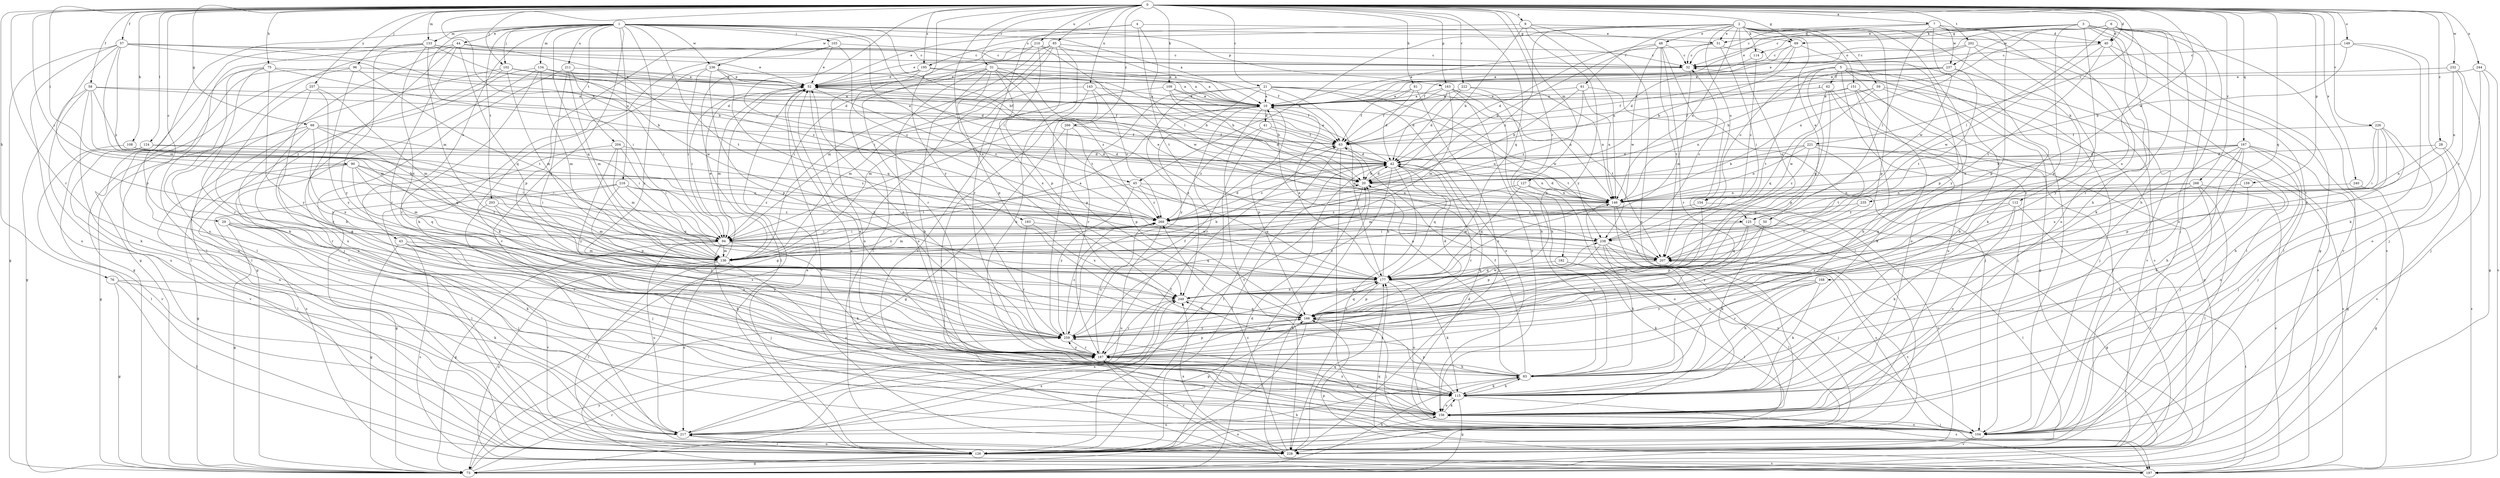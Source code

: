strict digraph  {
0;
1;
2;
3;
4;
5;
6;
7;
9;
10;
20;
21;
28;
29;
31;
32;
40;
41;
42;
43;
44;
45;
48;
50;
51;
52;
57;
58;
59;
61;
62;
63;
68;
69;
73;
75;
76;
81;
83;
85;
90;
94;
96;
102;
103;
104;
108;
109;
112;
114;
115;
124;
125;
126;
127;
133;
134;
136;
143;
146;
149;
151;
154;
156;
159;
163;
166;
167;
168;
177;
182;
183;
187;
195;
197;
202;
203;
204;
207;
210;
211;
216;
217;
221;
222;
226;
228;
232;
235;
236;
237;
238;
240;
244;
249;
257;
259;
266;
268;
269;
0 -> 7  [label=a];
0 -> 9  [label=a];
0 -> 20  [label=b];
0 -> 21  [label=c];
0 -> 28  [label=c];
0 -> 29  [label=c];
0 -> 31  [label=c];
0 -> 40  [label=d];
0 -> 57  [label=f];
0 -> 58  [label=f];
0 -> 68  [label=g];
0 -> 69  [label=g];
0 -> 75  [label=h];
0 -> 76  [label=h];
0 -> 81  [label=h];
0 -> 85  [label=i];
0 -> 90  [label=i];
0 -> 94  [label=i];
0 -> 96  [label=j];
0 -> 102  [label=j];
0 -> 108  [label=k];
0 -> 109  [label=k];
0 -> 124  [label=l];
0 -> 127  [label=m];
0 -> 133  [label=m];
0 -> 143  [label=n];
0 -> 149  [label=o];
0 -> 159  [label=p];
0 -> 163  [label=p];
0 -> 167  [label=q];
0 -> 168  [label=q];
0 -> 177  [label=q];
0 -> 182  [label=r];
0 -> 183  [label=r];
0 -> 187  [label=r];
0 -> 195  [label=s];
0 -> 202  [label=t];
0 -> 210  [label=u];
0 -> 221  [label=v];
0 -> 222  [label=v];
0 -> 226  [label=v];
0 -> 232  [label=w];
0 -> 235  [label=w];
0 -> 240  [label=x];
0 -> 244  [label=x];
0 -> 249  [label=x];
0 -> 257  [label=y];
0 -> 259  [label=y];
0 -> 266  [label=z];
0 -> 268  [label=z];
1 -> 10  [label=a];
1 -> 20  [label=b];
1 -> 43  [label=e];
1 -> 44  [label=e];
1 -> 45  [label=e];
1 -> 69  [label=g];
1 -> 102  [label=j];
1 -> 103  [label=j];
1 -> 125  [label=l];
1 -> 133  [label=m];
1 -> 134  [label=m];
1 -> 136  [label=m];
1 -> 163  [label=p];
1 -> 177  [label=q];
1 -> 203  [label=t];
1 -> 204  [label=t];
1 -> 207  [label=t];
1 -> 211  [label=u];
1 -> 216  [label=u];
1 -> 217  [label=u];
1 -> 228  [label=v];
1 -> 236  [label=w];
1 -> 259  [label=y];
2 -> 45  [label=e];
2 -> 48  [label=e];
2 -> 50  [label=e];
2 -> 51  [label=e];
2 -> 59  [label=f];
2 -> 61  [label=f];
2 -> 104  [label=j];
2 -> 112  [label=k];
2 -> 114  [label=k];
2 -> 146  [label=n];
2 -> 151  [label=o];
2 -> 154  [label=o];
2 -> 166  [label=p];
2 -> 177  [label=q];
2 -> 195  [label=s];
2 -> 259  [label=y];
2 -> 269  [label=z];
3 -> 32  [label=c];
3 -> 51  [label=e];
3 -> 69  [label=g];
3 -> 73  [label=g];
3 -> 83  [label=h];
3 -> 104  [label=j];
3 -> 114  [label=k];
3 -> 115  [label=k];
3 -> 166  [label=p];
3 -> 187  [label=r];
3 -> 197  [label=s];
4 -> 51  [label=e];
4 -> 125  [label=l];
4 -> 187  [label=r];
4 -> 207  [label=t];
4 -> 236  [label=w];
5 -> 62  [label=f];
5 -> 73  [label=g];
5 -> 104  [label=j];
5 -> 154  [label=o];
5 -> 156  [label=o];
5 -> 177  [label=q];
5 -> 207  [label=t];
5 -> 217  [label=u];
5 -> 228  [label=v];
6 -> 10  [label=a];
6 -> 40  [label=d];
6 -> 63  [label=f];
6 -> 83  [label=h];
6 -> 125  [label=l];
6 -> 156  [label=o];
6 -> 187  [label=r];
6 -> 237  [label=w];
6 -> 249  [label=x];
7 -> 32  [label=c];
7 -> 40  [label=d];
7 -> 52  [label=e];
7 -> 125  [label=l];
7 -> 156  [label=o];
7 -> 166  [label=p];
7 -> 237  [label=w];
7 -> 238  [label=w];
9 -> 20  [label=b];
9 -> 40  [label=d];
9 -> 52  [label=e];
9 -> 146  [label=n];
9 -> 156  [label=o];
9 -> 259  [label=y];
10 -> 41  [label=d];
10 -> 94  [label=i];
10 -> 166  [label=p];
10 -> 187  [label=r];
10 -> 207  [label=t];
10 -> 228  [label=v];
20 -> 42  [label=d];
20 -> 73  [label=g];
20 -> 146  [label=n];
21 -> 10  [label=a];
21 -> 156  [label=o];
21 -> 177  [label=q];
21 -> 187  [label=r];
21 -> 207  [label=t];
21 -> 238  [label=w];
21 -> 249  [label=x];
21 -> 259  [label=y];
28 -> 42  [label=d];
28 -> 146  [label=n];
28 -> 197  [label=s];
28 -> 228  [label=v];
29 -> 73  [label=g];
29 -> 94  [label=i];
29 -> 104  [label=j];
29 -> 115  [label=k];
29 -> 187  [label=r];
31 -> 10  [label=a];
31 -> 20  [label=b];
31 -> 52  [label=e];
31 -> 94  [label=i];
31 -> 115  [label=k];
31 -> 156  [label=o];
31 -> 166  [label=p];
31 -> 207  [label=t];
31 -> 249  [label=x];
31 -> 269  [label=z];
32 -> 52  [label=e];
32 -> 136  [label=m];
40 -> 32  [label=c];
40 -> 126  [label=l];
40 -> 207  [label=t];
40 -> 228  [label=v];
40 -> 238  [label=w];
41 -> 63  [label=f];
41 -> 126  [label=l];
41 -> 146  [label=n];
41 -> 269  [label=z];
42 -> 20  [label=b];
42 -> 52  [label=e];
42 -> 126  [label=l];
42 -> 146  [label=n];
42 -> 177  [label=q];
42 -> 187  [label=r];
42 -> 228  [label=v];
42 -> 259  [label=y];
42 -> 269  [label=z];
43 -> 73  [label=g];
43 -> 83  [label=h];
43 -> 136  [label=m];
43 -> 197  [label=s];
43 -> 228  [label=v];
43 -> 259  [label=y];
44 -> 32  [label=c];
44 -> 126  [label=l];
44 -> 156  [label=o];
44 -> 177  [label=q];
44 -> 187  [label=r];
44 -> 217  [label=u];
44 -> 269  [label=z];
45 -> 94  [label=i];
45 -> 146  [label=n];
45 -> 177  [label=q];
45 -> 259  [label=y];
45 -> 269  [label=z];
48 -> 20  [label=b];
48 -> 32  [label=c];
48 -> 42  [label=d];
48 -> 126  [label=l];
48 -> 187  [label=r];
48 -> 207  [label=t];
48 -> 238  [label=w];
50 -> 94  [label=i];
50 -> 115  [label=k];
50 -> 166  [label=p];
51 -> 10  [label=a];
51 -> 32  [label=c];
51 -> 94  [label=i];
51 -> 115  [label=k];
52 -> 10  [label=a];
52 -> 94  [label=i];
52 -> 136  [label=m];
52 -> 197  [label=s];
52 -> 228  [label=v];
52 -> 259  [label=y];
52 -> 269  [label=z];
57 -> 20  [label=b];
57 -> 32  [label=c];
57 -> 42  [label=d];
57 -> 52  [label=e];
57 -> 73  [label=g];
57 -> 136  [label=m];
57 -> 166  [label=p];
57 -> 217  [label=u];
57 -> 269  [label=z];
58 -> 10  [label=a];
58 -> 63  [label=f];
58 -> 73  [label=g];
58 -> 115  [label=k];
58 -> 136  [label=m];
58 -> 217  [label=u];
58 -> 269  [label=z];
59 -> 10  [label=a];
59 -> 83  [label=h];
59 -> 104  [label=j];
59 -> 146  [label=n];
59 -> 238  [label=w];
61 -> 10  [label=a];
61 -> 20  [label=b];
61 -> 104  [label=j];
61 -> 146  [label=n];
61 -> 269  [label=z];
62 -> 10  [label=a];
62 -> 104  [label=j];
62 -> 126  [label=l];
62 -> 166  [label=p];
62 -> 177  [label=q];
63 -> 42  [label=d];
63 -> 104  [label=j];
63 -> 126  [label=l];
68 -> 63  [label=f];
68 -> 73  [label=g];
68 -> 94  [label=i];
68 -> 177  [label=q];
68 -> 187  [label=r];
68 -> 217  [label=u];
68 -> 249  [label=x];
69 -> 20  [label=b];
69 -> 32  [label=c];
69 -> 42  [label=d];
69 -> 63  [label=f];
69 -> 166  [label=p];
73 -> 42  [label=d];
73 -> 83  [label=h];
73 -> 187  [label=r];
73 -> 249  [label=x];
73 -> 259  [label=y];
75 -> 20  [label=b];
75 -> 52  [label=e];
75 -> 115  [label=k];
75 -> 187  [label=r];
75 -> 217  [label=u];
75 -> 259  [label=y];
76 -> 73  [label=g];
76 -> 115  [label=k];
76 -> 126  [label=l];
76 -> 249  [label=x];
81 -> 10  [label=a];
81 -> 42  [label=d];
81 -> 63  [label=f];
81 -> 228  [label=v];
83 -> 10  [label=a];
83 -> 52  [label=e];
83 -> 63  [label=f];
83 -> 115  [label=k];
83 -> 249  [label=x];
85 -> 32  [label=c];
85 -> 52  [label=e];
85 -> 63  [label=f];
85 -> 73  [label=g];
85 -> 94  [label=i];
85 -> 115  [label=k];
85 -> 136  [label=m];
85 -> 228  [label=v];
90 -> 20  [label=b];
90 -> 73  [label=g];
90 -> 94  [label=i];
90 -> 126  [label=l];
90 -> 136  [label=m];
90 -> 177  [label=q];
90 -> 207  [label=t];
94 -> 73  [label=g];
94 -> 104  [label=j];
94 -> 115  [label=k];
94 -> 136  [label=m];
94 -> 177  [label=q];
94 -> 217  [label=u];
96 -> 52  [label=e];
96 -> 73  [label=g];
96 -> 126  [label=l];
96 -> 207  [label=t];
96 -> 259  [label=y];
102 -> 10  [label=a];
102 -> 42  [label=d];
102 -> 52  [label=e];
102 -> 104  [label=j];
102 -> 126  [label=l];
102 -> 136  [label=m];
103 -> 32  [label=c];
103 -> 52  [label=e];
103 -> 115  [label=k];
103 -> 166  [label=p];
103 -> 269  [label=z];
104 -> 42  [label=d];
104 -> 156  [label=o];
104 -> 228  [label=v];
108 -> 42  [label=d];
108 -> 94  [label=i];
108 -> 228  [label=v];
108 -> 269  [label=z];
109 -> 10  [label=a];
109 -> 20  [label=b];
109 -> 63  [label=f];
109 -> 136  [label=m];
109 -> 146  [label=n];
112 -> 115  [label=k];
112 -> 156  [label=o];
112 -> 228  [label=v];
112 -> 259  [label=y];
112 -> 269  [label=z];
114 -> 10  [label=a];
114 -> 269  [label=z];
115 -> 73  [label=g];
115 -> 83  [label=h];
115 -> 156  [label=o];
115 -> 166  [label=p];
115 -> 197  [label=s];
124 -> 42  [label=d];
124 -> 94  [label=i];
124 -> 126  [label=l];
124 -> 228  [label=v];
125 -> 73  [label=g];
125 -> 94  [label=i];
125 -> 126  [label=l];
125 -> 177  [label=q];
125 -> 259  [label=y];
126 -> 52  [label=e];
126 -> 73  [label=g];
126 -> 83  [label=h];
126 -> 156  [label=o];
126 -> 197  [label=s];
126 -> 217  [label=u];
127 -> 136  [label=m];
127 -> 146  [label=n];
127 -> 156  [label=o];
127 -> 177  [label=q];
133 -> 10  [label=a];
133 -> 32  [label=c];
133 -> 42  [label=d];
133 -> 73  [label=g];
133 -> 94  [label=i];
133 -> 126  [label=l];
133 -> 249  [label=x];
133 -> 259  [label=y];
134 -> 52  [label=e];
134 -> 63  [label=f];
134 -> 73  [label=g];
134 -> 136  [label=m];
134 -> 187  [label=r];
134 -> 228  [label=v];
134 -> 238  [label=w];
136 -> 10  [label=a];
136 -> 20  [label=b];
136 -> 52  [label=e];
136 -> 126  [label=l];
136 -> 156  [label=o];
136 -> 197  [label=s];
136 -> 217  [label=u];
136 -> 269  [label=z];
143 -> 10  [label=a];
143 -> 104  [label=j];
143 -> 136  [label=m];
143 -> 166  [label=p];
143 -> 269  [label=z];
146 -> 42  [label=d];
146 -> 52  [label=e];
146 -> 156  [label=o];
146 -> 197  [label=s];
146 -> 228  [label=v];
146 -> 269  [label=z];
149 -> 20  [label=b];
149 -> 32  [label=c];
149 -> 104  [label=j];
149 -> 115  [label=k];
151 -> 10  [label=a];
151 -> 63  [label=f];
151 -> 73  [label=g];
151 -> 83  [label=h];
151 -> 115  [label=k];
154 -> 228  [label=v];
154 -> 259  [label=y];
154 -> 269  [label=z];
156 -> 52  [label=e];
156 -> 104  [label=j];
156 -> 115  [label=k];
156 -> 187  [label=r];
156 -> 217  [label=u];
156 -> 259  [label=y];
159 -> 115  [label=k];
159 -> 146  [label=n];
163 -> 10  [label=a];
163 -> 42  [label=d];
163 -> 63  [label=f];
163 -> 83  [label=h];
163 -> 136  [label=m];
163 -> 146  [label=n];
163 -> 156  [label=o];
166 -> 42  [label=d];
166 -> 104  [label=j];
166 -> 126  [label=l];
166 -> 177  [label=q];
166 -> 259  [label=y];
167 -> 20  [label=b];
167 -> 42  [label=d];
167 -> 73  [label=g];
167 -> 83  [label=h];
167 -> 104  [label=j];
167 -> 115  [label=k];
167 -> 146  [label=n];
167 -> 156  [label=o];
167 -> 166  [label=p];
167 -> 249  [label=x];
168 -> 83  [label=h];
168 -> 115  [label=k];
168 -> 187  [label=r];
168 -> 249  [label=x];
168 -> 259  [label=y];
177 -> 10  [label=a];
177 -> 20  [label=b];
177 -> 115  [label=k];
177 -> 146  [label=n];
177 -> 156  [label=o];
177 -> 166  [label=p];
177 -> 249  [label=x];
182 -> 115  [label=k];
182 -> 126  [label=l];
182 -> 177  [label=q];
183 -> 187  [label=r];
183 -> 238  [label=w];
183 -> 249  [label=x];
187 -> 83  [label=h];
187 -> 166  [label=p];
187 -> 228  [label=v];
187 -> 259  [label=y];
187 -> 269  [label=z];
195 -> 10  [label=a];
195 -> 20  [label=b];
195 -> 52  [label=e];
195 -> 126  [label=l];
195 -> 156  [label=o];
197 -> 20  [label=b];
197 -> 166  [label=p];
197 -> 177  [label=q];
197 -> 207  [label=t];
202 -> 10  [label=a];
202 -> 32  [label=c];
202 -> 126  [label=l];
202 -> 146  [label=n];
202 -> 259  [label=y];
203 -> 104  [label=j];
203 -> 136  [label=m];
203 -> 259  [label=y];
203 -> 269  [label=z];
204 -> 42  [label=d];
204 -> 94  [label=i];
204 -> 136  [label=m];
204 -> 197  [label=s];
204 -> 259  [label=y];
207 -> 177  [label=q];
210 -> 32  [label=c];
210 -> 126  [label=l];
210 -> 166  [label=p];
210 -> 187  [label=r];
210 -> 238  [label=w];
211 -> 52  [label=e];
211 -> 83  [label=h];
211 -> 94  [label=i];
211 -> 136  [label=m];
211 -> 177  [label=q];
216 -> 73  [label=g];
216 -> 126  [label=l];
216 -> 146  [label=n];
216 -> 166  [label=p];
216 -> 177  [label=q];
216 -> 269  [label=z];
217 -> 20  [label=b];
217 -> 63  [label=f];
217 -> 126  [label=l];
217 -> 166  [label=p];
217 -> 249  [label=x];
221 -> 20  [label=b];
221 -> 42  [label=d];
221 -> 104  [label=j];
221 -> 146  [label=n];
221 -> 197  [label=s];
221 -> 207  [label=t];
221 -> 269  [label=z];
222 -> 10  [label=a];
222 -> 42  [label=d];
222 -> 83  [label=h];
222 -> 146  [label=n];
226 -> 63  [label=f];
226 -> 83  [label=h];
226 -> 94  [label=i];
226 -> 104  [label=j];
226 -> 177  [label=q];
226 -> 207  [label=t];
228 -> 32  [label=c];
228 -> 177  [label=q];
228 -> 187  [label=r];
228 -> 207  [label=t];
228 -> 249  [label=x];
228 -> 269  [label=z];
232 -> 52  [label=e];
232 -> 104  [label=j];
232 -> 146  [label=n];
232 -> 207  [label=t];
235 -> 207  [label=t];
235 -> 269  [label=z];
236 -> 10  [label=a];
236 -> 52  [label=e];
236 -> 94  [label=i];
236 -> 115  [label=k];
236 -> 166  [label=p];
236 -> 177  [label=q];
237 -> 20  [label=b];
237 -> 52  [label=e];
237 -> 63  [label=f];
237 -> 197  [label=s];
237 -> 207  [label=t];
238 -> 32  [label=c];
238 -> 83  [label=h];
238 -> 104  [label=j];
238 -> 126  [label=l];
238 -> 166  [label=p];
238 -> 207  [label=t];
240 -> 73  [label=g];
240 -> 146  [label=n];
244 -> 52  [label=e];
244 -> 73  [label=g];
244 -> 156  [label=o];
244 -> 197  [label=s];
249 -> 166  [label=p];
249 -> 177  [label=q];
249 -> 187  [label=r];
249 -> 238  [label=w];
257 -> 10  [label=a];
257 -> 136  [label=m];
257 -> 156  [label=o];
257 -> 187  [label=r];
257 -> 259  [label=y];
259 -> 52  [label=e];
259 -> 63  [label=f];
259 -> 187  [label=r];
259 -> 269  [label=z];
266 -> 63  [label=f];
266 -> 73  [label=g];
266 -> 166  [label=p];
266 -> 259  [label=y];
268 -> 104  [label=j];
268 -> 126  [label=l];
268 -> 146  [label=n];
268 -> 177  [label=q];
268 -> 187  [label=r];
268 -> 197  [label=s];
269 -> 42  [label=d];
269 -> 94  [label=i];
269 -> 136  [label=m];
269 -> 217  [label=u];
269 -> 238  [label=w];
}
